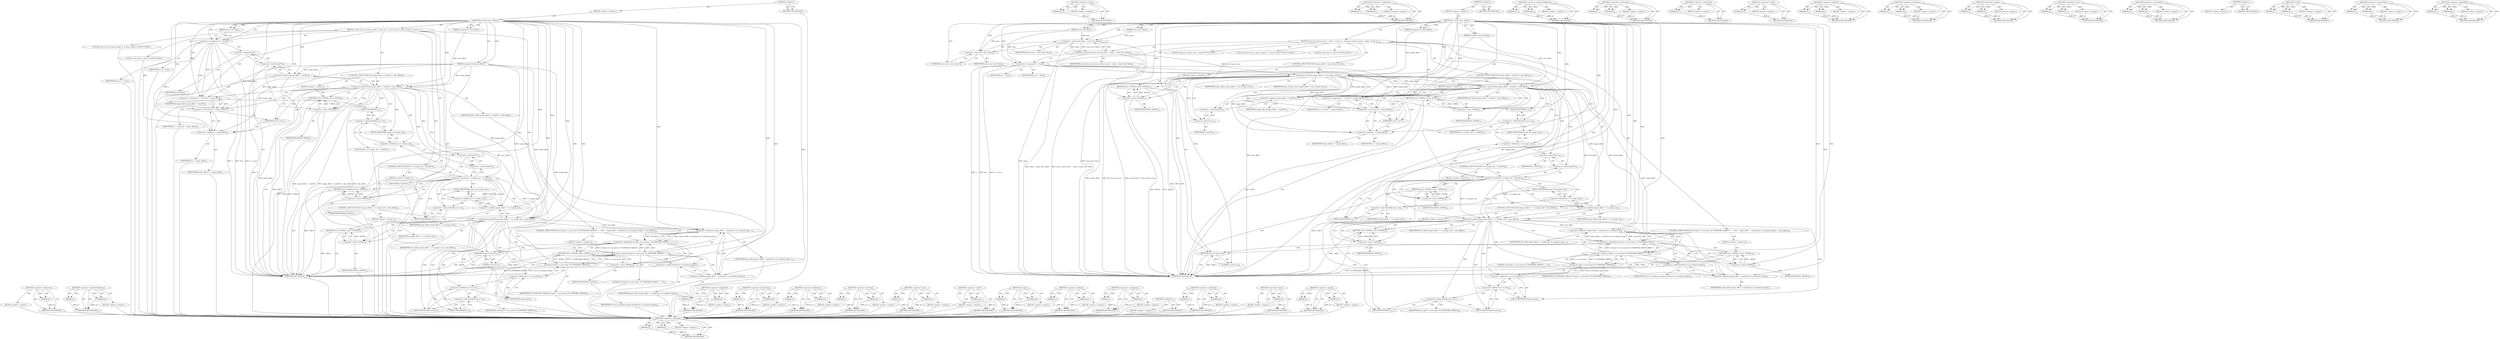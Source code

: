 digraph "&lt;operator&gt;.logicalAnd" {
vulnerable_136 [label=<(METHOD,&lt;operator&gt;.indirection)>];
vulnerable_137 [label=<(PARAM,p1)>];
vulnerable_138 [label=<(BLOCK,&lt;empty&gt;,&lt;empty&gt;)>];
vulnerable_139 [label=<(METHOD_RETURN,ANY)>];
vulnerable_159 [label=<(METHOD,&lt;operator&gt;.indirectFieldAccess)>];
vulnerable_160 [label=<(PARAM,p1)>];
vulnerable_161 [label=<(PARAM,p2)>];
vulnerable_162 [label=<(BLOCK,&lt;empty&gt;,&lt;empty&gt;)>];
vulnerable_163 [label=<(METHOD_RETURN,ANY)>];
vulnerable_6 [label=<(METHOD,&lt;global&gt;)<SUB>1</SUB>>];
vulnerable_7 [label=<(BLOCK,&lt;empty&gt;,&lt;empty&gt;)<SUB>1</SUB>>];
vulnerable_8 [label=<(METHOD,xt_check_entry_offsets)<SUB>1</SUB>>];
vulnerable_9 [label=<(PARAM,const void *base)<SUB>1</SUB>>];
vulnerable_10 [label=<(PARAM,unsigned int target_offset)<SUB>2</SUB>>];
vulnerable_11 [label=<(PARAM,unsigned int next_offset)<SUB>3</SUB>>];
vulnerable_12 [label=<(BLOCK,{
 	const struct xt_entry_target *t;
 	const ch...,{
 	const struct xt_entry_target *t;
 	const ch...)<SUB>4</SUB>>];
vulnerable_13 [label="<(LOCAL,const struct xt_entry_target* t: xt_entry_target*)<SUB>5</SUB>>"];
vulnerable_14 [label="<(LOCAL,const char* e: char*)<SUB>6</SUB>>"];
vulnerable_15 [label=<(&lt;operator&gt;.assignment,*e = base)<SUB>6</SUB>>];
vulnerable_16 [label=<(IDENTIFIER,e,*e = base)<SUB>6</SUB>>];
vulnerable_17 [label=<(IDENTIFIER,base,*e = base)<SUB>6</SUB>>];
vulnerable_18 [label=<(CONTROL_STRUCTURE,IF,if (target_offset + sizeof(*t) &gt; next_offset))<SUB>8</SUB>>];
vulnerable_19 [label=<(&lt;operator&gt;.greaterThan,target_offset + sizeof(*t) &gt; next_offset)<SUB>8</SUB>>];
vulnerable_20 [label=<(&lt;operator&gt;.addition,target_offset + sizeof(*t))<SUB>8</SUB>>];
vulnerable_21 [label=<(IDENTIFIER,target_offset,target_offset + sizeof(*t))<SUB>8</SUB>>];
vulnerable_22 [label=<(&lt;operator&gt;.sizeOf,sizeof(*t))<SUB>8</SUB>>];
vulnerable_23 [label=<(&lt;operator&gt;.indirection,*t)<SUB>8</SUB>>];
vulnerable_24 [label=<(IDENTIFIER,t,sizeof(*t))<SUB>8</SUB>>];
vulnerable_25 [label=<(IDENTIFIER,next_offset,target_offset + sizeof(*t) &gt; next_offset)<SUB>8</SUB>>];
vulnerable_26 [label=<(BLOCK,&lt;empty&gt;,&lt;empty&gt;)<SUB>9</SUB>>];
vulnerable_27 [label=<(RETURN,return -EINVAL;,return -EINVAL;)<SUB>9</SUB>>];
vulnerable_28 [label=<(&lt;operator&gt;.minus,-EINVAL)<SUB>9</SUB>>];
vulnerable_29 [label=<(IDENTIFIER,EINVAL,-EINVAL)<SUB>9</SUB>>];
vulnerable_30 [label=<(&lt;operator&gt;.assignment,t = (void *)(e + target_offset))<SUB>11</SUB>>];
vulnerable_31 [label=<(IDENTIFIER,t,t = (void *)(e + target_offset))<SUB>11</SUB>>];
vulnerable_32 [label=<(&lt;operator&gt;.cast,(void *)(e + target_offset))<SUB>11</SUB>>];
vulnerable_33 [label=<(UNKNOWN,void *,void *)<SUB>11</SUB>>];
vulnerable_34 [label=<(&lt;operator&gt;.addition,e + target_offset)<SUB>11</SUB>>];
vulnerable_35 [label=<(IDENTIFIER,e,e + target_offset)<SUB>11</SUB>>];
vulnerable_36 [label=<(IDENTIFIER,target_offset,e + target_offset)<SUB>11</SUB>>];
vulnerable_37 [label=<(CONTROL_STRUCTURE,IF,if (t-&gt;u.target_size &lt; sizeof(*t)))<SUB>12</SUB>>];
vulnerable_38 [label=<(&lt;operator&gt;.lessThan,t-&gt;u.target_size &lt; sizeof(*t))<SUB>12</SUB>>];
vulnerable_39 [label=<(&lt;operator&gt;.fieldAccess,t-&gt;u.target_size)<SUB>12</SUB>>];
vulnerable_40 [label=<(&lt;operator&gt;.indirectFieldAccess,t-&gt;u)<SUB>12</SUB>>];
vulnerable_41 [label=<(IDENTIFIER,t,t-&gt;u.target_size &lt; sizeof(*t))<SUB>12</SUB>>];
vulnerable_42 [label=<(FIELD_IDENTIFIER,u,u)<SUB>12</SUB>>];
vulnerable_43 [label=<(FIELD_IDENTIFIER,target_size,target_size)<SUB>12</SUB>>];
vulnerable_44 [label=<(&lt;operator&gt;.sizeOf,sizeof(*t))<SUB>12</SUB>>];
vulnerable_45 [label=<(&lt;operator&gt;.indirection,*t)<SUB>12</SUB>>];
vulnerable_46 [label=<(IDENTIFIER,t,sizeof(*t))<SUB>12</SUB>>];
vulnerable_47 [label=<(BLOCK,&lt;empty&gt;,&lt;empty&gt;)<SUB>13</SUB>>];
vulnerable_48 [label=<(RETURN,return -EINVAL;,return -EINVAL;)<SUB>13</SUB>>];
vulnerable_49 [label=<(&lt;operator&gt;.minus,-EINVAL)<SUB>13</SUB>>];
vulnerable_50 [label=<(IDENTIFIER,EINVAL,-EINVAL)<SUB>13</SUB>>];
vulnerable_51 [label=<(CONTROL_STRUCTURE,IF,if (target_offset + t-&gt;u.target_size &gt; next_offset))<SUB>15</SUB>>];
vulnerable_52 [label=<(&lt;operator&gt;.greaterThan,target_offset + t-&gt;u.target_size &gt; next_offset)<SUB>15</SUB>>];
vulnerable_53 [label=<(&lt;operator&gt;.addition,target_offset + t-&gt;u.target_size)<SUB>15</SUB>>];
vulnerable_54 [label=<(IDENTIFIER,target_offset,target_offset + t-&gt;u.target_size)<SUB>15</SUB>>];
vulnerable_55 [label=<(&lt;operator&gt;.fieldAccess,t-&gt;u.target_size)<SUB>15</SUB>>];
vulnerable_56 [label=<(&lt;operator&gt;.indirectFieldAccess,t-&gt;u)<SUB>15</SUB>>];
vulnerable_57 [label=<(IDENTIFIER,t,target_offset + t-&gt;u.target_size)<SUB>15</SUB>>];
vulnerable_58 [label=<(FIELD_IDENTIFIER,u,u)<SUB>15</SUB>>];
vulnerable_59 [label=<(FIELD_IDENTIFIER,target_size,target_size)<SUB>15</SUB>>];
vulnerable_60 [label=<(IDENTIFIER,next_offset,target_offset + t-&gt;u.target_size &gt; next_offset)<SUB>15</SUB>>];
vulnerable_61 [label=<(BLOCK,&lt;empty&gt;,&lt;empty&gt;)<SUB>16</SUB>>];
vulnerable_62 [label=<(RETURN,return -EINVAL;,return -EINVAL;)<SUB>16</SUB>>];
vulnerable_63 [label=<(&lt;operator&gt;.minus,-EINVAL)<SUB>16</SUB>>];
vulnerable_64 [label=<(IDENTIFIER,EINVAL,-EINVAL)<SUB>16</SUB>>];
vulnerable_65 [label=<(CONTROL_STRUCTURE,IF,if (strcmp(t-&gt;u.user.name, XT_STANDARD_TARGET) == 0 &amp;&amp;
	    target_offset + sizeof(struct xt_standard_target) != next_offset))<SUB>18</SUB>>];
vulnerable_66 [label=<(&lt;operator&gt;.logicalAnd,strcmp(t-&gt;u.user.name, XT_STANDARD_TARGET) == 0...)<SUB>18</SUB>>];
vulnerable_67 [label=<(&lt;operator&gt;.equals,strcmp(t-&gt;u.user.name, XT_STANDARD_TARGET) == 0)<SUB>18</SUB>>];
vulnerable_68 [label=<(strcmp,strcmp(t-&gt;u.user.name, XT_STANDARD_TARGET))<SUB>18</SUB>>];
vulnerable_69 [label=<(&lt;operator&gt;.fieldAccess,t-&gt;u.user.name)<SUB>18</SUB>>];
vulnerable_70 [label=<(&lt;operator&gt;.fieldAccess,t-&gt;u.user)<SUB>18</SUB>>];
vulnerable_71 [label=<(&lt;operator&gt;.indirectFieldAccess,t-&gt;u)<SUB>18</SUB>>];
vulnerable_72 [label=<(IDENTIFIER,t,strcmp(t-&gt;u.user.name, XT_STANDARD_TARGET))<SUB>18</SUB>>];
vulnerable_73 [label=<(FIELD_IDENTIFIER,u,u)<SUB>18</SUB>>];
vulnerable_74 [label=<(FIELD_IDENTIFIER,user,user)<SUB>18</SUB>>];
vulnerable_75 [label=<(FIELD_IDENTIFIER,name,name)<SUB>18</SUB>>];
vulnerable_76 [label=<(IDENTIFIER,XT_STANDARD_TARGET,strcmp(t-&gt;u.user.name, XT_STANDARD_TARGET))<SUB>18</SUB>>];
vulnerable_77 [label=<(LITERAL,0,strcmp(t-&gt;u.user.name, XT_STANDARD_TARGET) == 0)<SUB>18</SUB>>];
vulnerable_78 [label=<(&lt;operator&gt;.notEquals,target_offset + sizeof(struct xt_standard_targe...)<SUB>19</SUB>>];
vulnerable_79 [label=<(&lt;operator&gt;.addition,target_offset + sizeof(struct xt_standard_target))<SUB>19</SUB>>];
vulnerable_80 [label=<(IDENTIFIER,target_offset,target_offset + sizeof(struct xt_standard_target))<SUB>19</SUB>>];
vulnerable_81 [label=<(&lt;operator&gt;.sizeOf,sizeof(struct xt_standard_target))<SUB>19</SUB>>];
vulnerable_82 [label=<(IDENTIFIER,struct xt_standard_target,sizeof(struct xt_standard_target))<SUB>19</SUB>>];
vulnerable_83 [label=<(IDENTIFIER,next_offset,target_offset + sizeof(struct xt_standard_targe...)<SUB>19</SUB>>];
vulnerable_84 [label=<(BLOCK,&lt;empty&gt;,&lt;empty&gt;)<SUB>20</SUB>>];
vulnerable_85 [label=<(RETURN,return -EINVAL;,return -EINVAL;)<SUB>20</SUB>>];
vulnerable_86 [label=<(&lt;operator&gt;.minus,-EINVAL)<SUB>20</SUB>>];
vulnerable_87 [label=<(IDENTIFIER,EINVAL,-EINVAL)<SUB>20</SUB>>];
vulnerable_88 [label=<(RETURN,return 0;,return 0;)<SUB>22</SUB>>];
vulnerable_89 [label=<(LITERAL,0,return 0;)<SUB>22</SUB>>];
vulnerable_90 [label=<(METHOD_RETURN,int)<SUB>1</SUB>>];
vulnerable_92 [label=<(METHOD_RETURN,ANY)<SUB>1</SUB>>];
vulnerable_164 [label=<(METHOD,&lt;operator&gt;.logicalAnd)>];
vulnerable_165 [label=<(PARAM,p1)>];
vulnerable_166 [label=<(PARAM,p2)>];
vulnerable_167 [label=<(BLOCK,&lt;empty&gt;,&lt;empty&gt;)>];
vulnerable_168 [label=<(METHOD_RETURN,ANY)>];
vulnerable_122 [label=<(METHOD,&lt;operator&gt;.greaterThan)>];
vulnerable_123 [label=<(PARAM,p1)>];
vulnerable_124 [label=<(PARAM,p2)>];
vulnerable_125 [label=<(BLOCK,&lt;empty&gt;,&lt;empty&gt;)>];
vulnerable_126 [label=<(METHOD_RETURN,ANY)>];
vulnerable_154 [label=<(METHOD,&lt;operator&gt;.fieldAccess)>];
vulnerable_155 [label=<(PARAM,p1)>];
vulnerable_156 [label=<(PARAM,p2)>];
vulnerable_157 [label=<(BLOCK,&lt;empty&gt;,&lt;empty&gt;)>];
vulnerable_158 [label=<(METHOD_RETURN,ANY)>];
vulnerable_149 [label=<(METHOD,&lt;operator&gt;.lessThan)>];
vulnerable_150 [label=<(PARAM,p1)>];
vulnerable_151 [label=<(PARAM,p2)>];
vulnerable_152 [label=<(BLOCK,&lt;empty&gt;,&lt;empty&gt;)>];
vulnerable_153 [label=<(METHOD_RETURN,ANY)>];
vulnerable_144 [label=<(METHOD,&lt;operator&gt;.cast)>];
vulnerable_145 [label=<(PARAM,p1)>];
vulnerable_146 [label=<(PARAM,p2)>];
vulnerable_147 [label=<(BLOCK,&lt;empty&gt;,&lt;empty&gt;)>];
vulnerable_148 [label=<(METHOD_RETURN,ANY)>];
vulnerable_132 [label=<(METHOD,&lt;operator&gt;.sizeOf)>];
vulnerable_133 [label=<(PARAM,p1)>];
vulnerable_134 [label=<(BLOCK,&lt;empty&gt;,&lt;empty&gt;)>];
vulnerable_135 [label=<(METHOD_RETURN,ANY)>];
vulnerable_174 [label=<(METHOD,strcmp)>];
vulnerable_175 [label=<(PARAM,p1)>];
vulnerable_176 [label=<(PARAM,p2)>];
vulnerable_177 [label=<(BLOCK,&lt;empty&gt;,&lt;empty&gt;)>];
vulnerable_178 [label=<(METHOD_RETURN,ANY)>];
vulnerable_127 [label=<(METHOD,&lt;operator&gt;.addition)>];
vulnerable_128 [label=<(PARAM,p1)>];
vulnerable_129 [label=<(PARAM,p2)>];
vulnerable_130 [label=<(BLOCK,&lt;empty&gt;,&lt;empty&gt;)>];
vulnerable_131 [label=<(METHOD_RETURN,ANY)>];
vulnerable_117 [label=<(METHOD,&lt;operator&gt;.assignment)>];
vulnerable_118 [label=<(PARAM,p1)>];
vulnerable_119 [label=<(PARAM,p2)>];
vulnerable_120 [label=<(BLOCK,&lt;empty&gt;,&lt;empty&gt;)>];
vulnerable_121 [label=<(METHOD_RETURN,ANY)>];
vulnerable_111 [label=<(METHOD,&lt;global&gt;)<SUB>1</SUB>>];
vulnerable_112 [label=<(BLOCK,&lt;empty&gt;,&lt;empty&gt;)>];
vulnerable_113 [label=<(METHOD_RETURN,ANY)>];
vulnerable_179 [label=<(METHOD,&lt;operator&gt;.notEquals)>];
vulnerable_180 [label=<(PARAM,p1)>];
vulnerable_181 [label=<(PARAM,p2)>];
vulnerable_182 [label=<(BLOCK,&lt;empty&gt;,&lt;empty&gt;)>];
vulnerable_183 [label=<(METHOD_RETURN,ANY)>];
vulnerable_140 [label=<(METHOD,&lt;operator&gt;.minus)>];
vulnerable_141 [label=<(PARAM,p1)>];
vulnerable_142 [label=<(BLOCK,&lt;empty&gt;,&lt;empty&gt;)>];
vulnerable_143 [label=<(METHOD_RETURN,ANY)>];
vulnerable_169 [label=<(METHOD,&lt;operator&gt;.equals)>];
vulnerable_170 [label=<(PARAM,p1)>];
vulnerable_171 [label=<(PARAM,p2)>];
vulnerable_172 [label=<(BLOCK,&lt;empty&gt;,&lt;empty&gt;)>];
vulnerable_173 [label=<(METHOD_RETURN,ANY)>];
fixed_203 [label=<(METHOD,&lt;operator&gt;.notEquals)>];
fixed_204 [label=<(PARAM,p1)>];
fixed_205 [label=<(PARAM,p2)>];
fixed_206 [label=<(BLOCK,&lt;empty&gt;,&lt;empty&gt;)>];
fixed_207 [label=<(METHOD_RETURN,ANY)>];
fixed_156 [label=<(METHOD,&lt;operator&gt;.minus)>];
fixed_157 [label=<(PARAM,p1)>];
fixed_158 [label=<(BLOCK,&lt;empty&gt;,&lt;empty&gt;)>];
fixed_159 [label=<(METHOD_RETURN,ANY)>];
fixed_178 [label=<(METHOD,&lt;operator&gt;.fieldAccess)>];
fixed_179 [label=<(PARAM,p1)>];
fixed_180 [label=<(PARAM,p2)>];
fixed_181 [label=<(BLOCK,&lt;empty&gt;,&lt;empty&gt;)>];
fixed_182 [label=<(METHOD_RETURN,ANY)>];
fixed_6 [label=<(METHOD,&lt;global&gt;)<SUB>1</SUB>>];
fixed_7 [label=<(BLOCK,&lt;empty&gt;,&lt;empty&gt;)<SUB>1</SUB>>];
fixed_8 [label=<(METHOD,xt_check_entry_offsets)<SUB>1</SUB>>];
fixed_9 [label=<(PARAM,const void *base)<SUB>1</SUB>>];
fixed_10 [label=<(PARAM,const char *elems)<SUB>2</SUB>>];
fixed_11 [label=<(PARAM,unsigned int target_offset)<SUB>3</SUB>>];
fixed_12 [label=<(PARAM,unsigned int next_offset)<SUB>4</SUB>>];
fixed_13 [label=<(BLOCK,{
	long size_of_base_struct = elems - (const ch...,{
	long size_of_base_struct = elems - (const ch...)<SUB>5</SUB>>];
fixed_14 [label="<(LOCAL,long size_of_base_struct: long)<SUB>6</SUB>>"];
fixed_15 [label=<(&lt;operator&gt;.assignment,size_of_base_struct = elems - (const char *)base)<SUB>6</SUB>>];
fixed_16 [label=<(IDENTIFIER,size_of_base_struct,size_of_base_struct = elems - (const char *)base)<SUB>6</SUB>>];
fixed_17 [label=<(&lt;operator&gt;.subtraction,elems - (const char *)base)<SUB>6</SUB>>];
fixed_18 [label=<(IDENTIFIER,elems,elems - (const char *)base)<SUB>6</SUB>>];
fixed_19 [label=<(&lt;operator&gt;.cast,(const char *)base)<SUB>6</SUB>>];
fixed_20 [label=<(UNKNOWN,const char *,const char *)<SUB>6</SUB>>];
fixed_21 [label=<(IDENTIFIER,base,(const char *)base)<SUB>6</SUB>>];
fixed_22 [label="<(LOCAL,const struct xt_entry_target* t: xt_entry_target*)<SUB>7</SUB>>"];
fixed_23 [label="<(LOCAL,const char* e: char*)<SUB>8</SUB>>"];
fixed_24 [label=<(&lt;operator&gt;.assignment,*e = base)<SUB>8</SUB>>];
fixed_25 [label=<(IDENTIFIER,e,*e = base)<SUB>8</SUB>>];
fixed_26 [label=<(IDENTIFIER,base,*e = base)<SUB>8</SUB>>];
fixed_27 [label=<(CONTROL_STRUCTURE,IF,if (target_offset &lt; size_of_base_struct))<SUB>11</SUB>>];
fixed_28 [label=<(&lt;operator&gt;.lessThan,target_offset &lt; size_of_base_struct)<SUB>11</SUB>>];
fixed_29 [label=<(IDENTIFIER,target_offset,target_offset &lt; size_of_base_struct)<SUB>11</SUB>>];
fixed_30 [label=<(IDENTIFIER,size_of_base_struct,target_offset &lt; size_of_base_struct)<SUB>11</SUB>>];
fixed_31 [label=<(BLOCK,&lt;empty&gt;,&lt;empty&gt;)<SUB>12</SUB>>];
fixed_32 [label=<(RETURN,return -EINVAL;,return -EINVAL;)<SUB>12</SUB>>];
fixed_33 [label=<(&lt;operator&gt;.minus,-EINVAL)<SUB>12</SUB>>];
fixed_34 [label=<(IDENTIFIER,EINVAL,-EINVAL)<SUB>12</SUB>>];
fixed_35 [label=<(CONTROL_STRUCTURE,IF,if (target_offset + sizeof(*t) &gt; next_offset))<SUB>14</SUB>>];
fixed_36 [label=<(&lt;operator&gt;.greaterThan,target_offset + sizeof(*t) &gt; next_offset)<SUB>14</SUB>>];
fixed_37 [label=<(&lt;operator&gt;.addition,target_offset + sizeof(*t))<SUB>14</SUB>>];
fixed_38 [label=<(IDENTIFIER,target_offset,target_offset + sizeof(*t))<SUB>14</SUB>>];
fixed_39 [label=<(&lt;operator&gt;.sizeOf,sizeof(*t))<SUB>14</SUB>>];
fixed_40 [label=<(&lt;operator&gt;.indirection,*t)<SUB>14</SUB>>];
fixed_41 [label=<(IDENTIFIER,t,sizeof(*t))<SUB>14</SUB>>];
fixed_42 [label=<(IDENTIFIER,next_offset,target_offset + sizeof(*t) &gt; next_offset)<SUB>14</SUB>>];
fixed_43 [label=<(BLOCK,&lt;empty&gt;,&lt;empty&gt;)<SUB>15</SUB>>];
fixed_44 [label=<(RETURN,return -EINVAL;,return -EINVAL;)<SUB>15</SUB>>];
fixed_45 [label=<(&lt;operator&gt;.minus,-EINVAL)<SUB>15</SUB>>];
fixed_46 [label=<(IDENTIFIER,EINVAL,-EINVAL)<SUB>15</SUB>>];
fixed_47 [label=<(&lt;operator&gt;.assignment,t = (void *)(e + target_offset))<SUB>17</SUB>>];
fixed_48 [label=<(IDENTIFIER,t,t = (void *)(e + target_offset))<SUB>17</SUB>>];
fixed_49 [label=<(&lt;operator&gt;.cast,(void *)(e + target_offset))<SUB>17</SUB>>];
fixed_50 [label=<(UNKNOWN,void *,void *)<SUB>17</SUB>>];
fixed_51 [label=<(&lt;operator&gt;.addition,e + target_offset)<SUB>17</SUB>>];
fixed_52 [label=<(IDENTIFIER,e,e + target_offset)<SUB>17</SUB>>];
fixed_53 [label=<(IDENTIFIER,target_offset,e + target_offset)<SUB>17</SUB>>];
fixed_54 [label=<(CONTROL_STRUCTURE,IF,if (t-&gt;u.target_size &lt; sizeof(*t)))<SUB>18</SUB>>];
fixed_55 [label=<(&lt;operator&gt;.lessThan,t-&gt;u.target_size &lt; sizeof(*t))<SUB>18</SUB>>];
fixed_56 [label=<(&lt;operator&gt;.fieldAccess,t-&gt;u.target_size)<SUB>18</SUB>>];
fixed_57 [label=<(&lt;operator&gt;.indirectFieldAccess,t-&gt;u)<SUB>18</SUB>>];
fixed_58 [label=<(IDENTIFIER,t,t-&gt;u.target_size &lt; sizeof(*t))<SUB>18</SUB>>];
fixed_59 [label=<(FIELD_IDENTIFIER,u,u)<SUB>18</SUB>>];
fixed_60 [label=<(FIELD_IDENTIFIER,target_size,target_size)<SUB>18</SUB>>];
fixed_61 [label=<(&lt;operator&gt;.sizeOf,sizeof(*t))<SUB>18</SUB>>];
fixed_62 [label=<(&lt;operator&gt;.indirection,*t)<SUB>18</SUB>>];
fixed_63 [label=<(IDENTIFIER,t,sizeof(*t))<SUB>18</SUB>>];
fixed_64 [label=<(BLOCK,&lt;empty&gt;,&lt;empty&gt;)<SUB>19</SUB>>];
fixed_65 [label=<(RETURN,return -EINVAL;,return -EINVAL;)<SUB>19</SUB>>];
fixed_66 [label=<(&lt;operator&gt;.minus,-EINVAL)<SUB>19</SUB>>];
fixed_67 [label=<(IDENTIFIER,EINVAL,-EINVAL)<SUB>19</SUB>>];
fixed_68 [label=<(CONTROL_STRUCTURE,IF,if (target_offset + t-&gt;u.target_size &gt; next_offset))<SUB>21</SUB>>];
fixed_69 [label=<(&lt;operator&gt;.greaterThan,target_offset + t-&gt;u.target_size &gt; next_offset)<SUB>21</SUB>>];
fixed_70 [label=<(&lt;operator&gt;.addition,target_offset + t-&gt;u.target_size)<SUB>21</SUB>>];
fixed_71 [label=<(IDENTIFIER,target_offset,target_offset + t-&gt;u.target_size)<SUB>21</SUB>>];
fixed_72 [label=<(&lt;operator&gt;.fieldAccess,t-&gt;u.target_size)<SUB>21</SUB>>];
fixed_73 [label=<(&lt;operator&gt;.indirectFieldAccess,t-&gt;u)<SUB>21</SUB>>];
fixed_74 [label=<(IDENTIFIER,t,target_offset + t-&gt;u.target_size)<SUB>21</SUB>>];
fixed_75 [label=<(FIELD_IDENTIFIER,u,u)<SUB>21</SUB>>];
fixed_76 [label=<(FIELD_IDENTIFIER,target_size,target_size)<SUB>21</SUB>>];
fixed_77 [label=<(IDENTIFIER,next_offset,target_offset + t-&gt;u.target_size &gt; next_offset)<SUB>21</SUB>>];
fixed_78 [label=<(BLOCK,&lt;empty&gt;,&lt;empty&gt;)<SUB>22</SUB>>];
fixed_79 [label=<(RETURN,return -EINVAL;,return -EINVAL;)<SUB>22</SUB>>];
fixed_80 [label=<(&lt;operator&gt;.minus,-EINVAL)<SUB>22</SUB>>];
fixed_81 [label=<(IDENTIFIER,EINVAL,-EINVAL)<SUB>22</SUB>>];
fixed_82 [label=<(CONTROL_STRUCTURE,IF,if (strcmp(t-&gt;u.user.name, XT_STANDARD_TARGET) == 0 &amp;&amp;
	    target_offset + sizeof(struct xt_standard_target) != next_offset))<SUB>24</SUB>>];
fixed_83 [label=<(&lt;operator&gt;.logicalAnd,strcmp(t-&gt;u.user.name, XT_STANDARD_TARGET) == 0...)<SUB>24</SUB>>];
fixed_84 [label=<(&lt;operator&gt;.equals,strcmp(t-&gt;u.user.name, XT_STANDARD_TARGET) == 0)<SUB>24</SUB>>];
fixed_85 [label=<(strcmp,strcmp(t-&gt;u.user.name, XT_STANDARD_TARGET))<SUB>24</SUB>>];
fixed_86 [label=<(&lt;operator&gt;.fieldAccess,t-&gt;u.user.name)<SUB>24</SUB>>];
fixed_87 [label=<(&lt;operator&gt;.fieldAccess,t-&gt;u.user)<SUB>24</SUB>>];
fixed_88 [label=<(&lt;operator&gt;.indirectFieldAccess,t-&gt;u)<SUB>24</SUB>>];
fixed_89 [label=<(IDENTIFIER,t,strcmp(t-&gt;u.user.name, XT_STANDARD_TARGET))<SUB>24</SUB>>];
fixed_90 [label=<(FIELD_IDENTIFIER,u,u)<SUB>24</SUB>>];
fixed_91 [label=<(FIELD_IDENTIFIER,user,user)<SUB>24</SUB>>];
fixed_92 [label=<(FIELD_IDENTIFIER,name,name)<SUB>24</SUB>>];
fixed_93 [label=<(IDENTIFIER,XT_STANDARD_TARGET,strcmp(t-&gt;u.user.name, XT_STANDARD_TARGET))<SUB>24</SUB>>];
fixed_94 [label=<(LITERAL,0,strcmp(t-&gt;u.user.name, XT_STANDARD_TARGET) == 0)<SUB>24</SUB>>];
fixed_95 [label=<(&lt;operator&gt;.notEquals,target_offset + sizeof(struct xt_standard_targe...)<SUB>25</SUB>>];
fixed_96 [label=<(&lt;operator&gt;.addition,target_offset + sizeof(struct xt_standard_target))<SUB>25</SUB>>];
fixed_97 [label=<(IDENTIFIER,target_offset,target_offset + sizeof(struct xt_standard_target))<SUB>25</SUB>>];
fixed_98 [label=<(&lt;operator&gt;.sizeOf,sizeof(struct xt_standard_target))<SUB>25</SUB>>];
fixed_99 [label=<(IDENTIFIER,struct xt_standard_target,sizeof(struct xt_standard_target))<SUB>25</SUB>>];
fixed_100 [label=<(IDENTIFIER,next_offset,target_offset + sizeof(struct xt_standard_targe...)<SUB>25</SUB>>];
fixed_101 [label=<(BLOCK,&lt;empty&gt;,&lt;empty&gt;)<SUB>26</SUB>>];
fixed_102 [label=<(RETURN,return -EINVAL;,return -EINVAL;)<SUB>26</SUB>>];
fixed_103 [label=<(&lt;operator&gt;.minus,-EINVAL)<SUB>26</SUB>>];
fixed_104 [label=<(IDENTIFIER,EINVAL,-EINVAL)<SUB>26</SUB>>];
fixed_105 [label=<(RETURN,return 0;,return 0;)<SUB>28</SUB>>];
fixed_106 [label=<(LITERAL,0,return 0;)<SUB>28</SUB>>];
fixed_107 [label=<(METHOD_RETURN,int)<SUB>1</SUB>>];
fixed_109 [label=<(METHOD_RETURN,ANY)<SUB>1</SUB>>];
fixed_183 [label=<(METHOD,&lt;operator&gt;.indirectFieldAccess)>];
fixed_184 [label=<(PARAM,p1)>];
fixed_185 [label=<(PARAM,p2)>];
fixed_186 [label=<(BLOCK,&lt;empty&gt;,&lt;empty&gt;)>];
fixed_187 [label=<(METHOD_RETURN,ANY)>];
fixed_141 [label=<(METHOD,&lt;operator&gt;.subtraction)>];
fixed_142 [label=<(PARAM,p1)>];
fixed_143 [label=<(PARAM,p2)>];
fixed_144 [label=<(BLOCK,&lt;empty&gt;,&lt;empty&gt;)>];
fixed_145 [label=<(METHOD_RETURN,ANY)>];
fixed_174 [label=<(METHOD,&lt;operator&gt;.indirection)>];
fixed_175 [label=<(PARAM,p1)>];
fixed_176 [label=<(BLOCK,&lt;empty&gt;,&lt;empty&gt;)>];
fixed_177 [label=<(METHOD_RETURN,ANY)>];
fixed_170 [label=<(METHOD,&lt;operator&gt;.sizeOf)>];
fixed_171 [label=<(PARAM,p1)>];
fixed_172 [label=<(BLOCK,&lt;empty&gt;,&lt;empty&gt;)>];
fixed_173 [label=<(METHOD_RETURN,ANY)>];
fixed_165 [label=<(METHOD,&lt;operator&gt;.addition)>];
fixed_166 [label=<(PARAM,p1)>];
fixed_167 [label=<(PARAM,p2)>];
fixed_168 [label=<(BLOCK,&lt;empty&gt;,&lt;empty&gt;)>];
fixed_169 [label=<(METHOD_RETURN,ANY)>];
fixed_151 [label=<(METHOD,&lt;operator&gt;.lessThan)>];
fixed_152 [label=<(PARAM,p1)>];
fixed_153 [label=<(PARAM,p2)>];
fixed_154 [label=<(BLOCK,&lt;empty&gt;,&lt;empty&gt;)>];
fixed_155 [label=<(METHOD_RETURN,ANY)>];
fixed_193 [label=<(METHOD,&lt;operator&gt;.equals)>];
fixed_194 [label=<(PARAM,p1)>];
fixed_195 [label=<(PARAM,p2)>];
fixed_196 [label=<(BLOCK,&lt;empty&gt;,&lt;empty&gt;)>];
fixed_197 [label=<(METHOD_RETURN,ANY)>];
fixed_146 [label=<(METHOD,&lt;operator&gt;.cast)>];
fixed_147 [label=<(PARAM,p1)>];
fixed_148 [label=<(PARAM,p2)>];
fixed_149 [label=<(BLOCK,&lt;empty&gt;,&lt;empty&gt;)>];
fixed_150 [label=<(METHOD_RETURN,ANY)>];
fixed_136 [label=<(METHOD,&lt;operator&gt;.assignment)>];
fixed_137 [label=<(PARAM,p1)>];
fixed_138 [label=<(PARAM,p2)>];
fixed_139 [label=<(BLOCK,&lt;empty&gt;,&lt;empty&gt;)>];
fixed_140 [label=<(METHOD_RETURN,ANY)>];
fixed_130 [label=<(METHOD,&lt;global&gt;)<SUB>1</SUB>>];
fixed_131 [label=<(BLOCK,&lt;empty&gt;,&lt;empty&gt;)>];
fixed_132 [label=<(METHOD_RETURN,ANY)>];
fixed_198 [label=<(METHOD,strcmp)>];
fixed_199 [label=<(PARAM,p1)>];
fixed_200 [label=<(PARAM,p2)>];
fixed_201 [label=<(BLOCK,&lt;empty&gt;,&lt;empty&gt;)>];
fixed_202 [label=<(METHOD_RETURN,ANY)>];
fixed_160 [label=<(METHOD,&lt;operator&gt;.greaterThan)>];
fixed_161 [label=<(PARAM,p1)>];
fixed_162 [label=<(PARAM,p2)>];
fixed_163 [label=<(BLOCK,&lt;empty&gt;,&lt;empty&gt;)>];
fixed_164 [label=<(METHOD_RETURN,ANY)>];
fixed_188 [label=<(METHOD,&lt;operator&gt;.logicalAnd)>];
fixed_189 [label=<(PARAM,p1)>];
fixed_190 [label=<(PARAM,p2)>];
fixed_191 [label=<(BLOCK,&lt;empty&gt;,&lt;empty&gt;)>];
fixed_192 [label=<(METHOD_RETURN,ANY)>];
vulnerable_136 -> vulnerable_137  [key=0, label="AST: "];
vulnerable_136 -> vulnerable_137  [key=1, label="DDG: "];
vulnerable_136 -> vulnerable_138  [key=0, label="AST: "];
vulnerable_136 -> vulnerable_139  [key=0, label="AST: "];
vulnerable_136 -> vulnerable_139  [key=1, label="CFG: "];
vulnerable_137 -> vulnerable_139  [key=0, label="DDG: p1"];
vulnerable_138 -> fixed_203  [key=0];
vulnerable_139 -> fixed_203  [key=0];
vulnerable_159 -> vulnerable_160  [key=0, label="AST: "];
vulnerable_159 -> vulnerable_160  [key=1, label="DDG: "];
vulnerable_159 -> vulnerable_162  [key=0, label="AST: "];
vulnerable_159 -> vulnerable_161  [key=0, label="AST: "];
vulnerable_159 -> vulnerable_161  [key=1, label="DDG: "];
vulnerable_159 -> vulnerable_163  [key=0, label="AST: "];
vulnerable_159 -> vulnerable_163  [key=1, label="CFG: "];
vulnerable_160 -> vulnerable_163  [key=0, label="DDG: p1"];
vulnerable_161 -> vulnerable_163  [key=0, label="DDG: p2"];
vulnerable_162 -> fixed_203  [key=0];
vulnerable_163 -> fixed_203  [key=0];
vulnerable_6 -> vulnerable_7  [key=0, label="AST: "];
vulnerable_6 -> vulnerable_92  [key=0, label="AST: "];
vulnerable_6 -> vulnerable_92  [key=1, label="CFG: "];
vulnerable_7 -> vulnerable_8  [key=0, label="AST: "];
vulnerable_8 -> vulnerable_9  [key=0, label="AST: "];
vulnerable_8 -> vulnerable_9  [key=1, label="DDG: "];
vulnerable_8 -> vulnerable_10  [key=0, label="AST: "];
vulnerable_8 -> vulnerable_10  [key=1, label="DDG: "];
vulnerable_8 -> vulnerable_11  [key=0, label="AST: "];
vulnerable_8 -> vulnerable_11  [key=1, label="DDG: "];
vulnerable_8 -> vulnerable_12  [key=0, label="AST: "];
vulnerable_8 -> vulnerable_90  [key=0, label="AST: "];
vulnerable_8 -> vulnerable_15  [key=0, label="CFG: "];
vulnerable_8 -> vulnerable_15  [key=1, label="DDG: "];
vulnerable_8 -> vulnerable_30  [key=0, label="DDG: "];
vulnerable_8 -> vulnerable_88  [key=0, label="DDG: "];
vulnerable_8 -> vulnerable_89  [key=0, label="DDG: "];
vulnerable_8 -> vulnerable_19  [key=0, label="DDG: "];
vulnerable_8 -> vulnerable_32  [key=0, label="DDG: "];
vulnerable_8 -> vulnerable_52  [key=0, label="DDG: "];
vulnerable_8 -> vulnerable_20  [key=0, label="DDG: "];
vulnerable_8 -> vulnerable_34  [key=0, label="DDG: "];
vulnerable_8 -> vulnerable_53  [key=0, label="DDG: "];
vulnerable_8 -> vulnerable_67  [key=0, label="DDG: "];
vulnerable_8 -> vulnerable_78  [key=0, label="DDG: "];
vulnerable_8 -> vulnerable_28  [key=0, label="DDG: "];
vulnerable_8 -> vulnerable_49  [key=0, label="DDG: "];
vulnerable_8 -> vulnerable_63  [key=0, label="DDG: "];
vulnerable_8 -> vulnerable_68  [key=0, label="DDG: "];
vulnerable_8 -> vulnerable_79  [key=0, label="DDG: "];
vulnerable_8 -> vulnerable_86  [key=0, label="DDG: "];
vulnerable_9 -> vulnerable_15  [key=0, label="DDG: base"];
vulnerable_10 -> vulnerable_30  [key=0, label="DDG: target_offset"];
vulnerable_10 -> vulnerable_19  [key=0, label="DDG: target_offset"];
vulnerable_10 -> vulnerable_32  [key=0, label="DDG: target_offset"];
vulnerable_10 -> vulnerable_52  [key=0, label="DDG: target_offset"];
vulnerable_10 -> vulnerable_20  [key=0, label="DDG: target_offset"];
vulnerable_10 -> vulnerable_34  [key=0, label="DDG: target_offset"];
vulnerable_10 -> vulnerable_53  [key=0, label="DDG: target_offset"];
vulnerable_10 -> vulnerable_78  [key=0, label="DDG: target_offset"];
vulnerable_10 -> vulnerable_79  [key=0, label="DDG: target_offset"];
vulnerable_11 -> vulnerable_19  [key=0, label="DDG: next_offset"];
vulnerable_12 -> vulnerable_13  [key=0, label="AST: "];
vulnerable_12 -> vulnerable_14  [key=0, label="AST: "];
vulnerable_12 -> vulnerable_15  [key=0, label="AST: "];
vulnerable_12 -> vulnerable_18  [key=0, label="AST: "];
vulnerable_12 -> vulnerable_30  [key=0, label="AST: "];
vulnerable_12 -> vulnerable_37  [key=0, label="AST: "];
vulnerable_12 -> vulnerable_51  [key=0, label="AST: "];
vulnerable_12 -> vulnerable_65  [key=0, label="AST: "];
vulnerable_12 -> vulnerable_88  [key=0, label="AST: "];
vulnerable_13 -> fixed_203  [key=0];
vulnerable_14 -> fixed_203  [key=0];
vulnerable_15 -> vulnerable_16  [key=0, label="AST: "];
vulnerable_15 -> vulnerable_17  [key=0, label="AST: "];
vulnerable_15 -> vulnerable_23  [key=0, label="CFG: "];
vulnerable_15 -> vulnerable_90  [key=0, label="DDG: e"];
vulnerable_15 -> vulnerable_90  [key=1, label="DDG: base"];
vulnerable_15 -> vulnerable_90  [key=2, label="DDG: *e = base"];
vulnerable_15 -> vulnerable_30  [key=0, label="DDG: e"];
vulnerable_15 -> vulnerable_32  [key=0, label="DDG: e"];
vulnerable_15 -> vulnerable_34  [key=0, label="DDG: e"];
vulnerable_16 -> fixed_203  [key=0];
vulnerable_17 -> fixed_203  [key=0];
vulnerable_18 -> vulnerable_19  [key=0, label="AST: "];
vulnerable_18 -> vulnerable_26  [key=0, label="AST: "];
vulnerable_19 -> vulnerable_20  [key=0, label="AST: "];
vulnerable_19 -> vulnerable_25  [key=0, label="AST: "];
vulnerable_19 -> vulnerable_28  [key=0, label="CFG: "];
vulnerable_19 -> vulnerable_28  [key=1, label="CDG: "];
vulnerable_19 -> vulnerable_33  [key=0, label="CFG: "];
vulnerable_19 -> vulnerable_33  [key=1, label="CDG: "];
vulnerable_19 -> vulnerable_90  [key=0, label="DDG: target_offset + sizeof(*t)"];
vulnerable_19 -> vulnerable_90  [key=1, label="DDG: next_offset"];
vulnerable_19 -> vulnerable_90  [key=2, label="DDG: target_offset + sizeof(*t) &gt; next_offset"];
vulnerable_19 -> vulnerable_52  [key=0, label="DDG: next_offset"];
vulnerable_19 -> vulnerable_30  [key=0, label="CDG: "];
vulnerable_19 -> vulnerable_34  [key=0, label="CDG: "];
vulnerable_19 -> vulnerable_32  [key=0, label="CDG: "];
vulnerable_19 -> vulnerable_42  [key=0, label="CDG: "];
vulnerable_19 -> vulnerable_38  [key=0, label="CDG: "];
vulnerable_19 -> vulnerable_45  [key=0, label="CDG: "];
vulnerable_19 -> vulnerable_27  [key=0, label="CDG: "];
vulnerable_19 -> vulnerable_40  [key=0, label="CDG: "];
vulnerable_19 -> vulnerable_44  [key=0, label="CDG: "];
vulnerable_19 -> vulnerable_43  [key=0, label="CDG: "];
vulnerable_19 -> vulnerable_39  [key=0, label="CDG: "];
vulnerable_20 -> vulnerable_21  [key=0, label="AST: "];
vulnerable_20 -> vulnerable_22  [key=0, label="AST: "];
vulnerable_20 -> vulnerable_19  [key=0, label="CFG: "];
vulnerable_20 -> vulnerable_90  [key=0, label="DDG: target_offset"];
vulnerable_21 -> fixed_203  [key=0];
vulnerable_22 -> vulnerable_23  [key=0, label="AST: "];
vulnerable_22 -> vulnerable_20  [key=0, label="CFG: "];
vulnerable_22 -> vulnerable_90  [key=0, label="DDG: *t"];
vulnerable_23 -> vulnerable_24  [key=0, label="AST: "];
vulnerable_23 -> vulnerable_22  [key=0, label="CFG: "];
vulnerable_24 -> fixed_203  [key=0];
vulnerable_25 -> fixed_203  [key=0];
vulnerable_26 -> vulnerable_27  [key=0, label="AST: "];
vulnerable_27 -> vulnerable_28  [key=0, label="AST: "];
vulnerable_27 -> vulnerable_90  [key=0, label="CFG: "];
vulnerable_27 -> vulnerable_90  [key=1, label="DDG: &lt;RET&gt;"];
vulnerable_28 -> vulnerable_29  [key=0, label="AST: "];
vulnerable_28 -> vulnerable_27  [key=0, label="CFG: "];
vulnerable_28 -> vulnerable_27  [key=1, label="DDG: -EINVAL"];
vulnerable_28 -> vulnerable_90  [key=0, label="DDG: EINVAL"];
vulnerable_28 -> vulnerable_90  [key=1, label="DDG: -EINVAL"];
vulnerable_29 -> fixed_203  [key=0];
vulnerable_30 -> vulnerable_31  [key=0, label="AST: "];
vulnerable_30 -> vulnerable_32  [key=0, label="AST: "];
vulnerable_30 -> vulnerable_42  [key=0, label="CFG: "];
vulnerable_31 -> fixed_203  [key=0];
vulnerable_32 -> vulnerable_33  [key=0, label="AST: "];
vulnerable_32 -> vulnerable_34  [key=0, label="AST: "];
vulnerable_32 -> vulnerable_30  [key=0, label="CFG: "];
vulnerable_33 -> vulnerable_34  [key=0, label="CFG: "];
vulnerable_34 -> vulnerable_35  [key=0, label="AST: "];
vulnerable_34 -> vulnerable_36  [key=0, label="AST: "];
vulnerable_34 -> vulnerable_32  [key=0, label="CFG: "];
vulnerable_35 -> fixed_203  [key=0];
vulnerable_36 -> fixed_203  [key=0];
vulnerable_37 -> vulnerable_38  [key=0, label="AST: "];
vulnerable_37 -> vulnerable_47  [key=0, label="AST: "];
vulnerable_38 -> vulnerable_39  [key=0, label="AST: "];
vulnerable_38 -> vulnerable_44  [key=0, label="AST: "];
vulnerable_38 -> vulnerable_49  [key=0, label="CFG: "];
vulnerable_38 -> vulnerable_49  [key=1, label="CDG: "];
vulnerable_38 -> vulnerable_58  [key=0, label="CFG: "];
vulnerable_38 -> vulnerable_58  [key=1, label="CDG: "];
vulnerable_38 -> vulnerable_52  [key=0, label="DDG: t-&gt;u.target_size"];
vulnerable_38 -> vulnerable_52  [key=1, label="CDG: "];
vulnerable_38 -> vulnerable_53  [key=0, label="DDG: t-&gt;u.target_size"];
vulnerable_38 -> vulnerable_53  [key=1, label="CDG: "];
vulnerable_38 -> vulnerable_48  [key=0, label="CDG: "];
vulnerable_38 -> vulnerable_56  [key=0, label="CDG: "];
vulnerable_38 -> vulnerable_59  [key=0, label="CDG: "];
vulnerable_38 -> vulnerable_55  [key=0, label="CDG: "];
vulnerable_39 -> vulnerable_40  [key=0, label="AST: "];
vulnerable_39 -> vulnerable_43  [key=0, label="AST: "];
vulnerable_39 -> vulnerable_45  [key=0, label="CFG: "];
vulnerable_40 -> vulnerable_41  [key=0, label="AST: "];
vulnerable_40 -> vulnerable_42  [key=0, label="AST: "];
vulnerable_40 -> vulnerable_43  [key=0, label="CFG: "];
vulnerable_41 -> fixed_203  [key=0];
vulnerable_42 -> vulnerable_40  [key=0, label="CFG: "];
vulnerable_43 -> vulnerable_39  [key=0, label="CFG: "];
vulnerable_44 -> vulnerable_45  [key=0, label="AST: "];
vulnerable_44 -> vulnerable_38  [key=0, label="CFG: "];
vulnerable_45 -> vulnerable_46  [key=0, label="AST: "];
vulnerable_45 -> vulnerable_44  [key=0, label="CFG: "];
vulnerable_46 -> fixed_203  [key=0];
vulnerable_47 -> vulnerable_48  [key=0, label="AST: "];
vulnerable_48 -> vulnerable_49  [key=0, label="AST: "];
vulnerable_48 -> vulnerable_90  [key=0, label="CFG: "];
vulnerable_48 -> vulnerable_90  [key=1, label="DDG: &lt;RET&gt;"];
vulnerable_49 -> vulnerable_50  [key=0, label="AST: "];
vulnerable_49 -> vulnerable_48  [key=0, label="CFG: "];
vulnerable_49 -> vulnerable_48  [key=1, label="DDG: -EINVAL"];
vulnerable_50 -> fixed_203  [key=0];
vulnerable_51 -> vulnerable_52  [key=0, label="AST: "];
vulnerable_51 -> vulnerable_61  [key=0, label="AST: "];
vulnerable_52 -> vulnerable_53  [key=0, label="AST: "];
vulnerable_52 -> vulnerable_60  [key=0, label="AST: "];
vulnerable_52 -> vulnerable_63  [key=0, label="CFG: "];
vulnerable_52 -> vulnerable_63  [key=1, label="CDG: "];
vulnerable_52 -> vulnerable_73  [key=0, label="CFG: "];
vulnerable_52 -> vulnerable_73  [key=1, label="CDG: "];
vulnerable_52 -> vulnerable_78  [key=0, label="DDG: next_offset"];
vulnerable_52 -> vulnerable_68  [key=0, label="CDG: "];
vulnerable_52 -> vulnerable_66  [key=0, label="CDG: "];
vulnerable_52 -> vulnerable_75  [key=0, label="CDG: "];
vulnerable_52 -> vulnerable_69  [key=0, label="CDG: "];
vulnerable_52 -> vulnerable_67  [key=0, label="CDG: "];
vulnerable_52 -> vulnerable_74  [key=0, label="CDG: "];
vulnerable_52 -> vulnerable_71  [key=0, label="CDG: "];
vulnerable_52 -> vulnerable_70  [key=0, label="CDG: "];
vulnerable_52 -> vulnerable_62  [key=0, label="CDG: "];
vulnerable_53 -> vulnerable_54  [key=0, label="AST: "];
vulnerable_53 -> vulnerable_55  [key=0, label="AST: "];
vulnerable_53 -> vulnerable_52  [key=0, label="CFG: "];
vulnerable_54 -> fixed_203  [key=0];
vulnerable_55 -> vulnerable_56  [key=0, label="AST: "];
vulnerable_55 -> vulnerable_59  [key=0, label="AST: "];
vulnerable_55 -> vulnerable_53  [key=0, label="CFG: "];
vulnerable_56 -> vulnerable_57  [key=0, label="AST: "];
vulnerable_56 -> vulnerable_58  [key=0, label="AST: "];
vulnerable_56 -> vulnerable_59  [key=0, label="CFG: "];
vulnerable_57 -> fixed_203  [key=0];
vulnerable_58 -> vulnerable_56  [key=0, label="CFG: "];
vulnerable_59 -> vulnerable_55  [key=0, label="CFG: "];
vulnerable_60 -> fixed_203  [key=0];
vulnerable_61 -> vulnerable_62  [key=0, label="AST: "];
vulnerable_62 -> vulnerable_63  [key=0, label="AST: "];
vulnerable_62 -> vulnerable_90  [key=0, label="CFG: "];
vulnerable_62 -> vulnerable_90  [key=1, label="DDG: &lt;RET&gt;"];
vulnerable_63 -> vulnerable_64  [key=0, label="AST: "];
vulnerable_63 -> vulnerable_62  [key=0, label="CFG: "];
vulnerable_63 -> vulnerable_62  [key=1, label="DDG: -EINVAL"];
vulnerable_64 -> fixed_203  [key=0];
vulnerable_65 -> vulnerable_66  [key=0, label="AST: "];
vulnerable_65 -> vulnerable_84  [key=0, label="AST: "];
vulnerable_66 -> vulnerable_67  [key=0, label="AST: "];
vulnerable_66 -> vulnerable_78  [key=0, label="AST: "];
vulnerable_66 -> vulnerable_86  [key=0, label="CFG: "];
vulnerable_66 -> vulnerable_86  [key=1, label="CDG: "];
vulnerable_66 -> vulnerable_88  [key=0, label="CFG: "];
vulnerable_66 -> vulnerable_88  [key=1, label="CDG: "];
vulnerable_66 -> vulnerable_85  [key=0, label="CDG: "];
vulnerable_67 -> vulnerable_68  [key=0, label="AST: "];
vulnerable_67 -> vulnerable_77  [key=0, label="AST: "];
vulnerable_67 -> vulnerable_66  [key=0, label="CFG: "];
vulnerable_67 -> vulnerable_66  [key=1, label="DDG: strcmp(t-&gt;u.user.name, XT_STANDARD_TARGET)"];
vulnerable_67 -> vulnerable_66  [key=2, label="DDG: 0"];
vulnerable_67 -> vulnerable_81  [key=0, label="CFG: "];
vulnerable_67 -> vulnerable_81  [key=1, label="CDG: "];
vulnerable_67 -> vulnerable_79  [key=0, label="CDG: "];
vulnerable_67 -> vulnerable_78  [key=0, label="CDG: "];
vulnerable_68 -> vulnerable_69  [key=0, label="AST: "];
vulnerable_68 -> vulnerable_76  [key=0, label="AST: "];
vulnerable_68 -> vulnerable_67  [key=0, label="CFG: "];
vulnerable_68 -> vulnerable_67  [key=1, label="DDG: t-&gt;u.user.name"];
vulnerable_68 -> vulnerable_67  [key=2, label="DDG: XT_STANDARD_TARGET"];
vulnerable_68 -> vulnerable_90  [key=0, label="DDG: XT_STANDARD_TARGET"];
vulnerable_69 -> vulnerable_70  [key=0, label="AST: "];
vulnerable_69 -> vulnerable_75  [key=0, label="AST: "];
vulnerable_69 -> vulnerable_68  [key=0, label="CFG: "];
vulnerable_70 -> vulnerable_71  [key=0, label="AST: "];
vulnerable_70 -> vulnerable_74  [key=0, label="AST: "];
vulnerable_70 -> vulnerable_75  [key=0, label="CFG: "];
vulnerable_71 -> vulnerable_72  [key=0, label="AST: "];
vulnerable_71 -> vulnerable_73  [key=0, label="AST: "];
vulnerable_71 -> vulnerable_74  [key=0, label="CFG: "];
vulnerable_72 -> fixed_203  [key=0];
vulnerable_73 -> vulnerable_71  [key=0, label="CFG: "];
vulnerable_74 -> vulnerable_70  [key=0, label="CFG: "];
vulnerable_75 -> vulnerable_69  [key=0, label="CFG: "];
vulnerable_76 -> fixed_203  [key=0];
vulnerable_77 -> fixed_203  [key=0];
vulnerable_78 -> vulnerable_79  [key=0, label="AST: "];
vulnerable_78 -> vulnerable_83  [key=0, label="AST: "];
vulnerable_78 -> vulnerable_66  [key=0, label="CFG: "];
vulnerable_78 -> vulnerable_66  [key=1, label="DDG: target_offset + sizeof(struct xt_standard_target)"];
vulnerable_78 -> vulnerable_66  [key=2, label="DDG: next_offset"];
vulnerable_79 -> vulnerable_80  [key=0, label="AST: "];
vulnerable_79 -> vulnerable_81  [key=0, label="AST: "];
vulnerable_79 -> vulnerable_78  [key=0, label="CFG: "];
vulnerable_80 -> fixed_203  [key=0];
vulnerable_81 -> vulnerable_82  [key=0, label="AST: "];
vulnerable_81 -> vulnerable_79  [key=0, label="CFG: "];
vulnerable_81 -> vulnerable_90  [key=0, label="DDG: struct xt_standard_target"];
vulnerable_82 -> fixed_203  [key=0];
vulnerable_83 -> fixed_203  [key=0];
vulnerable_84 -> vulnerable_85  [key=0, label="AST: "];
vulnerable_85 -> vulnerable_86  [key=0, label="AST: "];
vulnerable_85 -> vulnerable_90  [key=0, label="CFG: "];
vulnerable_85 -> vulnerable_90  [key=1, label="DDG: &lt;RET&gt;"];
vulnerable_86 -> vulnerable_87  [key=0, label="AST: "];
vulnerable_86 -> vulnerable_85  [key=0, label="CFG: "];
vulnerable_86 -> vulnerable_85  [key=1, label="DDG: -EINVAL"];
vulnerable_87 -> fixed_203  [key=0];
vulnerable_88 -> vulnerable_89  [key=0, label="AST: "];
vulnerable_88 -> vulnerable_90  [key=0, label="CFG: "];
vulnerable_88 -> vulnerable_90  [key=1, label="DDG: &lt;RET&gt;"];
vulnerable_89 -> vulnerable_88  [key=0, label="DDG: 0"];
vulnerable_90 -> fixed_203  [key=0];
vulnerable_92 -> fixed_203  [key=0];
vulnerable_164 -> vulnerable_165  [key=0, label="AST: "];
vulnerable_164 -> vulnerable_165  [key=1, label="DDG: "];
vulnerable_164 -> vulnerable_167  [key=0, label="AST: "];
vulnerable_164 -> vulnerable_166  [key=0, label="AST: "];
vulnerable_164 -> vulnerable_166  [key=1, label="DDG: "];
vulnerable_164 -> vulnerable_168  [key=0, label="AST: "];
vulnerable_164 -> vulnerable_168  [key=1, label="CFG: "];
vulnerable_165 -> vulnerable_168  [key=0, label="DDG: p1"];
vulnerable_166 -> vulnerable_168  [key=0, label="DDG: p2"];
vulnerable_167 -> fixed_203  [key=0];
vulnerable_168 -> fixed_203  [key=0];
vulnerable_122 -> vulnerable_123  [key=0, label="AST: "];
vulnerable_122 -> vulnerable_123  [key=1, label="DDG: "];
vulnerable_122 -> vulnerable_125  [key=0, label="AST: "];
vulnerable_122 -> vulnerable_124  [key=0, label="AST: "];
vulnerable_122 -> vulnerable_124  [key=1, label="DDG: "];
vulnerable_122 -> vulnerable_126  [key=0, label="AST: "];
vulnerable_122 -> vulnerable_126  [key=1, label="CFG: "];
vulnerable_123 -> vulnerable_126  [key=0, label="DDG: p1"];
vulnerable_124 -> vulnerable_126  [key=0, label="DDG: p2"];
vulnerable_125 -> fixed_203  [key=0];
vulnerable_126 -> fixed_203  [key=0];
vulnerable_154 -> vulnerable_155  [key=0, label="AST: "];
vulnerable_154 -> vulnerable_155  [key=1, label="DDG: "];
vulnerable_154 -> vulnerable_157  [key=0, label="AST: "];
vulnerable_154 -> vulnerable_156  [key=0, label="AST: "];
vulnerable_154 -> vulnerable_156  [key=1, label="DDG: "];
vulnerable_154 -> vulnerable_158  [key=0, label="AST: "];
vulnerable_154 -> vulnerable_158  [key=1, label="CFG: "];
vulnerable_155 -> vulnerable_158  [key=0, label="DDG: p1"];
vulnerable_156 -> vulnerable_158  [key=0, label="DDG: p2"];
vulnerable_157 -> fixed_203  [key=0];
vulnerable_158 -> fixed_203  [key=0];
vulnerable_149 -> vulnerable_150  [key=0, label="AST: "];
vulnerable_149 -> vulnerable_150  [key=1, label="DDG: "];
vulnerable_149 -> vulnerable_152  [key=0, label="AST: "];
vulnerable_149 -> vulnerable_151  [key=0, label="AST: "];
vulnerable_149 -> vulnerable_151  [key=1, label="DDG: "];
vulnerable_149 -> vulnerable_153  [key=0, label="AST: "];
vulnerable_149 -> vulnerable_153  [key=1, label="CFG: "];
vulnerable_150 -> vulnerable_153  [key=0, label="DDG: p1"];
vulnerable_151 -> vulnerable_153  [key=0, label="DDG: p2"];
vulnerable_152 -> fixed_203  [key=0];
vulnerable_153 -> fixed_203  [key=0];
vulnerable_144 -> vulnerable_145  [key=0, label="AST: "];
vulnerable_144 -> vulnerable_145  [key=1, label="DDG: "];
vulnerable_144 -> vulnerable_147  [key=0, label="AST: "];
vulnerable_144 -> vulnerable_146  [key=0, label="AST: "];
vulnerable_144 -> vulnerable_146  [key=1, label="DDG: "];
vulnerable_144 -> vulnerable_148  [key=0, label="AST: "];
vulnerable_144 -> vulnerable_148  [key=1, label="CFG: "];
vulnerable_145 -> vulnerable_148  [key=0, label="DDG: p1"];
vulnerable_146 -> vulnerable_148  [key=0, label="DDG: p2"];
vulnerable_147 -> fixed_203  [key=0];
vulnerable_148 -> fixed_203  [key=0];
vulnerable_132 -> vulnerable_133  [key=0, label="AST: "];
vulnerable_132 -> vulnerable_133  [key=1, label="DDG: "];
vulnerable_132 -> vulnerable_134  [key=0, label="AST: "];
vulnerable_132 -> vulnerable_135  [key=0, label="AST: "];
vulnerable_132 -> vulnerable_135  [key=1, label="CFG: "];
vulnerable_133 -> vulnerable_135  [key=0, label="DDG: p1"];
vulnerable_134 -> fixed_203  [key=0];
vulnerable_135 -> fixed_203  [key=0];
vulnerable_174 -> vulnerable_175  [key=0, label="AST: "];
vulnerable_174 -> vulnerable_175  [key=1, label="DDG: "];
vulnerable_174 -> vulnerable_177  [key=0, label="AST: "];
vulnerable_174 -> vulnerable_176  [key=0, label="AST: "];
vulnerable_174 -> vulnerable_176  [key=1, label="DDG: "];
vulnerable_174 -> vulnerable_178  [key=0, label="AST: "];
vulnerable_174 -> vulnerable_178  [key=1, label="CFG: "];
vulnerable_175 -> vulnerable_178  [key=0, label="DDG: p1"];
vulnerable_176 -> vulnerable_178  [key=0, label="DDG: p2"];
vulnerable_177 -> fixed_203  [key=0];
vulnerable_178 -> fixed_203  [key=0];
vulnerable_127 -> vulnerable_128  [key=0, label="AST: "];
vulnerable_127 -> vulnerable_128  [key=1, label="DDG: "];
vulnerable_127 -> vulnerable_130  [key=0, label="AST: "];
vulnerable_127 -> vulnerable_129  [key=0, label="AST: "];
vulnerable_127 -> vulnerable_129  [key=1, label="DDG: "];
vulnerable_127 -> vulnerable_131  [key=0, label="AST: "];
vulnerable_127 -> vulnerable_131  [key=1, label="CFG: "];
vulnerable_128 -> vulnerable_131  [key=0, label="DDG: p1"];
vulnerable_129 -> vulnerable_131  [key=0, label="DDG: p2"];
vulnerable_130 -> fixed_203  [key=0];
vulnerable_131 -> fixed_203  [key=0];
vulnerable_117 -> vulnerable_118  [key=0, label="AST: "];
vulnerable_117 -> vulnerable_118  [key=1, label="DDG: "];
vulnerable_117 -> vulnerable_120  [key=0, label="AST: "];
vulnerable_117 -> vulnerable_119  [key=0, label="AST: "];
vulnerable_117 -> vulnerable_119  [key=1, label="DDG: "];
vulnerable_117 -> vulnerable_121  [key=0, label="AST: "];
vulnerable_117 -> vulnerable_121  [key=1, label="CFG: "];
vulnerable_118 -> vulnerable_121  [key=0, label="DDG: p1"];
vulnerable_119 -> vulnerable_121  [key=0, label="DDG: p2"];
vulnerable_120 -> fixed_203  [key=0];
vulnerable_121 -> fixed_203  [key=0];
vulnerable_111 -> vulnerable_112  [key=0, label="AST: "];
vulnerable_111 -> vulnerable_113  [key=0, label="AST: "];
vulnerable_111 -> vulnerable_113  [key=1, label="CFG: "];
vulnerable_112 -> fixed_203  [key=0];
vulnerable_113 -> fixed_203  [key=0];
vulnerable_179 -> vulnerable_180  [key=0, label="AST: "];
vulnerable_179 -> vulnerable_180  [key=1, label="DDG: "];
vulnerable_179 -> vulnerable_182  [key=0, label="AST: "];
vulnerable_179 -> vulnerable_181  [key=0, label="AST: "];
vulnerable_179 -> vulnerable_181  [key=1, label="DDG: "];
vulnerable_179 -> vulnerable_183  [key=0, label="AST: "];
vulnerable_179 -> vulnerable_183  [key=1, label="CFG: "];
vulnerable_180 -> vulnerable_183  [key=0, label="DDG: p1"];
vulnerable_181 -> vulnerable_183  [key=0, label="DDG: p2"];
vulnerable_182 -> fixed_203  [key=0];
vulnerable_183 -> fixed_203  [key=0];
vulnerable_140 -> vulnerable_141  [key=0, label="AST: "];
vulnerable_140 -> vulnerable_141  [key=1, label="DDG: "];
vulnerable_140 -> vulnerable_142  [key=0, label="AST: "];
vulnerable_140 -> vulnerable_143  [key=0, label="AST: "];
vulnerable_140 -> vulnerable_143  [key=1, label="CFG: "];
vulnerable_141 -> vulnerable_143  [key=0, label="DDG: p1"];
vulnerable_142 -> fixed_203  [key=0];
vulnerable_143 -> fixed_203  [key=0];
vulnerable_169 -> vulnerable_170  [key=0, label="AST: "];
vulnerable_169 -> vulnerable_170  [key=1, label="DDG: "];
vulnerable_169 -> vulnerable_172  [key=0, label="AST: "];
vulnerable_169 -> vulnerable_171  [key=0, label="AST: "];
vulnerable_169 -> vulnerable_171  [key=1, label="DDG: "];
vulnerable_169 -> vulnerable_173  [key=0, label="AST: "];
vulnerable_169 -> vulnerable_173  [key=1, label="CFG: "];
vulnerable_170 -> vulnerable_173  [key=0, label="DDG: p1"];
vulnerable_171 -> vulnerable_173  [key=0, label="DDG: p2"];
vulnerable_172 -> fixed_203  [key=0];
vulnerable_173 -> fixed_203  [key=0];
fixed_203 -> fixed_204  [key=0, label="AST: "];
fixed_203 -> fixed_204  [key=1, label="DDG: "];
fixed_203 -> fixed_206  [key=0, label="AST: "];
fixed_203 -> fixed_205  [key=0, label="AST: "];
fixed_203 -> fixed_205  [key=1, label="DDG: "];
fixed_203 -> fixed_207  [key=0, label="AST: "];
fixed_203 -> fixed_207  [key=1, label="CFG: "];
fixed_204 -> fixed_207  [key=0, label="DDG: p1"];
fixed_205 -> fixed_207  [key=0, label="DDG: p2"];
fixed_156 -> fixed_157  [key=0, label="AST: "];
fixed_156 -> fixed_157  [key=1, label="DDG: "];
fixed_156 -> fixed_158  [key=0, label="AST: "];
fixed_156 -> fixed_159  [key=0, label="AST: "];
fixed_156 -> fixed_159  [key=1, label="CFG: "];
fixed_157 -> fixed_159  [key=0, label="DDG: p1"];
fixed_178 -> fixed_179  [key=0, label="AST: "];
fixed_178 -> fixed_179  [key=1, label="DDG: "];
fixed_178 -> fixed_181  [key=0, label="AST: "];
fixed_178 -> fixed_180  [key=0, label="AST: "];
fixed_178 -> fixed_180  [key=1, label="DDG: "];
fixed_178 -> fixed_182  [key=0, label="AST: "];
fixed_178 -> fixed_182  [key=1, label="CFG: "];
fixed_179 -> fixed_182  [key=0, label="DDG: p1"];
fixed_180 -> fixed_182  [key=0, label="DDG: p2"];
fixed_6 -> fixed_7  [key=0, label="AST: "];
fixed_6 -> fixed_109  [key=0, label="AST: "];
fixed_6 -> fixed_109  [key=1, label="CFG: "];
fixed_7 -> fixed_8  [key=0, label="AST: "];
fixed_8 -> fixed_9  [key=0, label="AST: "];
fixed_8 -> fixed_9  [key=1, label="DDG: "];
fixed_8 -> fixed_10  [key=0, label="AST: "];
fixed_8 -> fixed_10  [key=1, label="DDG: "];
fixed_8 -> fixed_11  [key=0, label="AST: "];
fixed_8 -> fixed_11  [key=1, label="DDG: "];
fixed_8 -> fixed_12  [key=0, label="AST: "];
fixed_8 -> fixed_12  [key=1, label="DDG: "];
fixed_8 -> fixed_13  [key=0, label="AST: "];
fixed_8 -> fixed_107  [key=0, label="AST: "];
fixed_8 -> fixed_20  [key=0, label="CFG: "];
fixed_8 -> fixed_24  [key=0, label="DDG: "];
fixed_8 -> fixed_47  [key=0, label="DDG: "];
fixed_8 -> fixed_105  [key=0, label="DDG: "];
fixed_8 -> fixed_106  [key=0, label="DDG: "];
fixed_8 -> fixed_17  [key=0, label="DDG: "];
fixed_8 -> fixed_28  [key=0, label="DDG: "];
fixed_8 -> fixed_36  [key=0, label="DDG: "];
fixed_8 -> fixed_49  [key=0, label="DDG: "];
fixed_8 -> fixed_69  [key=0, label="DDG: "];
fixed_8 -> fixed_19  [key=0, label="DDG: "];
fixed_8 -> fixed_37  [key=0, label="DDG: "];
fixed_8 -> fixed_51  [key=0, label="DDG: "];
fixed_8 -> fixed_70  [key=0, label="DDG: "];
fixed_8 -> fixed_84  [key=0, label="DDG: "];
fixed_8 -> fixed_95  [key=0, label="DDG: "];
fixed_8 -> fixed_33  [key=0, label="DDG: "];
fixed_8 -> fixed_45  [key=0, label="DDG: "];
fixed_8 -> fixed_66  [key=0, label="DDG: "];
fixed_8 -> fixed_80  [key=0, label="DDG: "];
fixed_8 -> fixed_85  [key=0, label="DDG: "];
fixed_8 -> fixed_96  [key=0, label="DDG: "];
fixed_8 -> fixed_103  [key=0, label="DDG: "];
fixed_9 -> fixed_24  [key=0, label="DDG: base"];
fixed_9 -> fixed_17  [key=0, label="DDG: base"];
fixed_9 -> fixed_19  [key=0, label="DDG: base"];
fixed_10 -> fixed_17  [key=0, label="DDG: elems"];
fixed_11 -> fixed_28  [key=0, label="DDG: target_offset"];
fixed_12 -> fixed_107  [key=0, label="DDG: next_offset"];
fixed_12 -> fixed_36  [key=0, label="DDG: next_offset"];
fixed_13 -> fixed_14  [key=0, label="AST: "];
fixed_13 -> fixed_15  [key=0, label="AST: "];
fixed_13 -> fixed_22  [key=0, label="AST: "];
fixed_13 -> fixed_23  [key=0, label="AST: "];
fixed_13 -> fixed_24  [key=0, label="AST: "];
fixed_13 -> fixed_27  [key=0, label="AST: "];
fixed_13 -> fixed_35  [key=0, label="AST: "];
fixed_13 -> fixed_47  [key=0, label="AST: "];
fixed_13 -> fixed_54  [key=0, label="AST: "];
fixed_13 -> fixed_68  [key=0, label="AST: "];
fixed_13 -> fixed_82  [key=0, label="AST: "];
fixed_13 -> fixed_105  [key=0, label="AST: "];
fixed_15 -> fixed_16  [key=0, label="AST: "];
fixed_15 -> fixed_17  [key=0, label="AST: "];
fixed_15 -> fixed_24  [key=0, label="CFG: "];
fixed_15 -> fixed_107  [key=0, label="DDG: elems - (const char *)base"];
fixed_15 -> fixed_107  [key=1, label="DDG: size_of_base_struct = elems - (const char *)base"];
fixed_15 -> fixed_28  [key=0, label="DDG: size_of_base_struct"];
fixed_17 -> fixed_18  [key=0, label="AST: "];
fixed_17 -> fixed_19  [key=0, label="AST: "];
fixed_17 -> fixed_15  [key=0, label="CFG: "];
fixed_17 -> fixed_15  [key=1, label="DDG: elems"];
fixed_17 -> fixed_15  [key=2, label="DDG: (const char *)base"];
fixed_17 -> fixed_107  [key=0, label="DDG: elems"];
fixed_17 -> fixed_107  [key=1, label="DDG: (const char *)base"];
fixed_19 -> fixed_20  [key=0, label="AST: "];
fixed_19 -> fixed_21  [key=0, label="AST: "];
fixed_19 -> fixed_17  [key=0, label="CFG: "];
fixed_20 -> fixed_19  [key=0, label="CFG: "];
fixed_24 -> fixed_25  [key=0, label="AST: "];
fixed_24 -> fixed_26  [key=0, label="AST: "];
fixed_24 -> fixed_28  [key=0, label="CFG: "];
fixed_24 -> fixed_107  [key=0, label="DDG: e"];
fixed_24 -> fixed_107  [key=1, label="DDG: base"];
fixed_24 -> fixed_107  [key=2, label="DDG: *e = base"];
fixed_24 -> fixed_47  [key=0, label="DDG: e"];
fixed_24 -> fixed_49  [key=0, label="DDG: e"];
fixed_24 -> fixed_51  [key=0, label="DDG: e"];
fixed_27 -> fixed_28  [key=0, label="AST: "];
fixed_27 -> fixed_31  [key=0, label="AST: "];
fixed_28 -> fixed_29  [key=0, label="AST: "];
fixed_28 -> fixed_30  [key=0, label="AST: "];
fixed_28 -> fixed_33  [key=0, label="CFG: "];
fixed_28 -> fixed_33  [key=1, label="CDG: "];
fixed_28 -> fixed_40  [key=0, label="CFG: "];
fixed_28 -> fixed_40  [key=1, label="CDG: "];
fixed_28 -> fixed_107  [key=0, label="DDG: target_offset"];
fixed_28 -> fixed_107  [key=1, label="DDG: size_of_base_struct"];
fixed_28 -> fixed_107  [key=2, label="DDG: target_offset &lt; size_of_base_struct"];
fixed_28 -> fixed_47  [key=0, label="DDG: target_offset"];
fixed_28 -> fixed_36  [key=0, label="DDG: target_offset"];
fixed_28 -> fixed_36  [key=1, label="CDG: "];
fixed_28 -> fixed_49  [key=0, label="DDG: target_offset"];
fixed_28 -> fixed_69  [key=0, label="DDG: target_offset"];
fixed_28 -> fixed_37  [key=0, label="DDG: target_offset"];
fixed_28 -> fixed_37  [key=1, label="CDG: "];
fixed_28 -> fixed_51  [key=0, label="DDG: target_offset"];
fixed_28 -> fixed_70  [key=0, label="DDG: target_offset"];
fixed_28 -> fixed_95  [key=0, label="DDG: target_offset"];
fixed_28 -> fixed_96  [key=0, label="DDG: target_offset"];
fixed_28 -> fixed_32  [key=0, label="CDG: "];
fixed_28 -> fixed_39  [key=0, label="CDG: "];
fixed_31 -> fixed_32  [key=0, label="AST: "];
fixed_32 -> fixed_33  [key=0, label="AST: "];
fixed_32 -> fixed_107  [key=0, label="CFG: "];
fixed_32 -> fixed_107  [key=1, label="DDG: &lt;RET&gt;"];
fixed_33 -> fixed_34  [key=0, label="AST: "];
fixed_33 -> fixed_32  [key=0, label="CFG: "];
fixed_33 -> fixed_32  [key=1, label="DDG: -EINVAL"];
fixed_33 -> fixed_107  [key=0, label="DDG: EINVAL"];
fixed_33 -> fixed_107  [key=1, label="DDG: -EINVAL"];
fixed_35 -> fixed_36  [key=0, label="AST: "];
fixed_35 -> fixed_43  [key=0, label="AST: "];
fixed_36 -> fixed_37  [key=0, label="AST: "];
fixed_36 -> fixed_42  [key=0, label="AST: "];
fixed_36 -> fixed_45  [key=0, label="CFG: "];
fixed_36 -> fixed_45  [key=1, label="CDG: "];
fixed_36 -> fixed_50  [key=0, label="CFG: "];
fixed_36 -> fixed_50  [key=1, label="CDG: "];
fixed_36 -> fixed_69  [key=0, label="DDG: next_offset"];
fixed_36 -> fixed_47  [key=0, label="CDG: "];
fixed_36 -> fixed_49  [key=0, label="CDG: "];
fixed_36 -> fixed_60  [key=0, label="CDG: "];
fixed_36 -> fixed_51  [key=0, label="CDG: "];
fixed_36 -> fixed_57  [key=0, label="CDG: "];
fixed_36 -> fixed_56  [key=0, label="CDG: "];
fixed_36 -> fixed_59  [key=0, label="CDG: "];
fixed_36 -> fixed_44  [key=0, label="CDG: "];
fixed_36 -> fixed_61  [key=0, label="CDG: "];
fixed_36 -> fixed_55  [key=0, label="CDG: "];
fixed_36 -> fixed_62  [key=0, label="CDG: "];
fixed_37 -> fixed_38  [key=0, label="AST: "];
fixed_37 -> fixed_39  [key=0, label="AST: "];
fixed_37 -> fixed_36  [key=0, label="CFG: "];
fixed_39 -> fixed_40  [key=0, label="AST: "];
fixed_39 -> fixed_37  [key=0, label="CFG: "];
fixed_40 -> fixed_41  [key=0, label="AST: "];
fixed_40 -> fixed_39  [key=0, label="CFG: "];
fixed_43 -> fixed_44  [key=0, label="AST: "];
fixed_44 -> fixed_45  [key=0, label="AST: "];
fixed_44 -> fixed_107  [key=0, label="CFG: "];
fixed_44 -> fixed_107  [key=1, label="DDG: &lt;RET&gt;"];
fixed_45 -> fixed_46  [key=0, label="AST: "];
fixed_45 -> fixed_44  [key=0, label="CFG: "];
fixed_45 -> fixed_44  [key=1, label="DDG: -EINVAL"];
fixed_47 -> fixed_48  [key=0, label="AST: "];
fixed_47 -> fixed_49  [key=0, label="AST: "];
fixed_47 -> fixed_59  [key=0, label="CFG: "];
fixed_49 -> fixed_50  [key=0, label="AST: "];
fixed_49 -> fixed_51  [key=0, label="AST: "];
fixed_49 -> fixed_47  [key=0, label="CFG: "];
fixed_50 -> fixed_51  [key=0, label="CFG: "];
fixed_51 -> fixed_52  [key=0, label="AST: "];
fixed_51 -> fixed_53  [key=0, label="AST: "];
fixed_51 -> fixed_49  [key=0, label="CFG: "];
fixed_54 -> fixed_55  [key=0, label="AST: "];
fixed_54 -> fixed_64  [key=0, label="AST: "];
fixed_55 -> fixed_56  [key=0, label="AST: "];
fixed_55 -> fixed_61  [key=0, label="AST: "];
fixed_55 -> fixed_66  [key=0, label="CFG: "];
fixed_55 -> fixed_66  [key=1, label="CDG: "];
fixed_55 -> fixed_75  [key=0, label="CFG: "];
fixed_55 -> fixed_75  [key=1, label="CDG: "];
fixed_55 -> fixed_69  [key=0, label="DDG: t-&gt;u.target_size"];
fixed_55 -> fixed_69  [key=1, label="CDG: "];
fixed_55 -> fixed_70  [key=0, label="DDG: t-&gt;u.target_size"];
fixed_55 -> fixed_70  [key=1, label="CDG: "];
fixed_55 -> fixed_73  [key=0, label="CDG: "];
fixed_55 -> fixed_72  [key=0, label="CDG: "];
fixed_55 -> fixed_76  [key=0, label="CDG: "];
fixed_55 -> fixed_65  [key=0, label="CDG: "];
fixed_56 -> fixed_57  [key=0, label="AST: "];
fixed_56 -> fixed_60  [key=0, label="AST: "];
fixed_56 -> fixed_62  [key=0, label="CFG: "];
fixed_57 -> fixed_58  [key=0, label="AST: "];
fixed_57 -> fixed_59  [key=0, label="AST: "];
fixed_57 -> fixed_60  [key=0, label="CFG: "];
fixed_59 -> fixed_57  [key=0, label="CFG: "];
fixed_60 -> fixed_56  [key=0, label="CFG: "];
fixed_61 -> fixed_62  [key=0, label="AST: "];
fixed_61 -> fixed_55  [key=0, label="CFG: "];
fixed_62 -> fixed_63  [key=0, label="AST: "];
fixed_62 -> fixed_61  [key=0, label="CFG: "];
fixed_64 -> fixed_65  [key=0, label="AST: "];
fixed_65 -> fixed_66  [key=0, label="AST: "];
fixed_65 -> fixed_107  [key=0, label="CFG: "];
fixed_65 -> fixed_107  [key=1, label="DDG: &lt;RET&gt;"];
fixed_66 -> fixed_67  [key=0, label="AST: "];
fixed_66 -> fixed_65  [key=0, label="CFG: "];
fixed_66 -> fixed_65  [key=1, label="DDG: -EINVAL"];
fixed_68 -> fixed_69  [key=0, label="AST: "];
fixed_68 -> fixed_78  [key=0, label="AST: "];
fixed_69 -> fixed_70  [key=0, label="AST: "];
fixed_69 -> fixed_77  [key=0, label="AST: "];
fixed_69 -> fixed_80  [key=0, label="CFG: "];
fixed_69 -> fixed_80  [key=1, label="CDG: "];
fixed_69 -> fixed_90  [key=0, label="CFG: "];
fixed_69 -> fixed_90  [key=1, label="CDG: "];
fixed_69 -> fixed_95  [key=0, label="DDG: next_offset"];
fixed_69 -> fixed_84  [key=0, label="CDG: "];
fixed_69 -> fixed_85  [key=0, label="CDG: "];
fixed_69 -> fixed_92  [key=0, label="CDG: "];
fixed_69 -> fixed_87  [key=0, label="CDG: "];
fixed_69 -> fixed_91  [key=0, label="CDG: "];
fixed_69 -> fixed_79  [key=0, label="CDG: "];
fixed_69 -> fixed_83  [key=0, label="CDG: "];
fixed_69 -> fixed_88  [key=0, label="CDG: "];
fixed_69 -> fixed_86  [key=0, label="CDG: "];
fixed_70 -> fixed_71  [key=0, label="AST: "];
fixed_70 -> fixed_72  [key=0, label="AST: "];
fixed_70 -> fixed_69  [key=0, label="CFG: "];
fixed_72 -> fixed_73  [key=0, label="AST: "];
fixed_72 -> fixed_76  [key=0, label="AST: "];
fixed_72 -> fixed_70  [key=0, label="CFG: "];
fixed_73 -> fixed_74  [key=0, label="AST: "];
fixed_73 -> fixed_75  [key=0, label="AST: "];
fixed_73 -> fixed_76  [key=0, label="CFG: "];
fixed_75 -> fixed_73  [key=0, label="CFG: "];
fixed_76 -> fixed_72  [key=0, label="CFG: "];
fixed_78 -> fixed_79  [key=0, label="AST: "];
fixed_79 -> fixed_80  [key=0, label="AST: "];
fixed_79 -> fixed_107  [key=0, label="CFG: "];
fixed_79 -> fixed_107  [key=1, label="DDG: &lt;RET&gt;"];
fixed_80 -> fixed_81  [key=0, label="AST: "];
fixed_80 -> fixed_79  [key=0, label="CFG: "];
fixed_80 -> fixed_79  [key=1, label="DDG: -EINVAL"];
fixed_82 -> fixed_83  [key=0, label="AST: "];
fixed_82 -> fixed_101  [key=0, label="AST: "];
fixed_83 -> fixed_84  [key=0, label="AST: "];
fixed_83 -> fixed_95  [key=0, label="AST: "];
fixed_83 -> fixed_103  [key=0, label="CFG: "];
fixed_83 -> fixed_103  [key=1, label="CDG: "];
fixed_83 -> fixed_105  [key=0, label="CFG: "];
fixed_83 -> fixed_105  [key=1, label="CDG: "];
fixed_83 -> fixed_102  [key=0, label="CDG: "];
fixed_84 -> fixed_85  [key=0, label="AST: "];
fixed_84 -> fixed_94  [key=0, label="AST: "];
fixed_84 -> fixed_83  [key=0, label="CFG: "];
fixed_84 -> fixed_83  [key=1, label="DDG: strcmp(t-&gt;u.user.name, XT_STANDARD_TARGET)"];
fixed_84 -> fixed_83  [key=2, label="DDG: 0"];
fixed_84 -> fixed_98  [key=0, label="CFG: "];
fixed_84 -> fixed_98  [key=1, label="CDG: "];
fixed_84 -> fixed_96  [key=0, label="CDG: "];
fixed_84 -> fixed_95  [key=0, label="CDG: "];
fixed_85 -> fixed_86  [key=0, label="AST: "];
fixed_85 -> fixed_93  [key=0, label="AST: "];
fixed_85 -> fixed_84  [key=0, label="CFG: "];
fixed_85 -> fixed_84  [key=1, label="DDG: t-&gt;u.user.name"];
fixed_85 -> fixed_84  [key=2, label="DDG: XT_STANDARD_TARGET"];
fixed_85 -> fixed_107  [key=0, label="DDG: XT_STANDARD_TARGET"];
fixed_86 -> fixed_87  [key=0, label="AST: "];
fixed_86 -> fixed_92  [key=0, label="AST: "];
fixed_86 -> fixed_85  [key=0, label="CFG: "];
fixed_87 -> fixed_88  [key=0, label="AST: "];
fixed_87 -> fixed_91  [key=0, label="AST: "];
fixed_87 -> fixed_92  [key=0, label="CFG: "];
fixed_88 -> fixed_89  [key=0, label="AST: "];
fixed_88 -> fixed_90  [key=0, label="AST: "];
fixed_88 -> fixed_91  [key=0, label="CFG: "];
fixed_90 -> fixed_88  [key=0, label="CFG: "];
fixed_91 -> fixed_87  [key=0, label="CFG: "];
fixed_92 -> fixed_86  [key=0, label="CFG: "];
fixed_95 -> fixed_96  [key=0, label="AST: "];
fixed_95 -> fixed_100  [key=0, label="AST: "];
fixed_95 -> fixed_83  [key=0, label="CFG: "];
fixed_95 -> fixed_83  [key=1, label="DDG: target_offset + sizeof(struct xt_standard_target)"];
fixed_95 -> fixed_83  [key=2, label="DDG: next_offset"];
fixed_96 -> fixed_97  [key=0, label="AST: "];
fixed_96 -> fixed_98  [key=0, label="AST: "];
fixed_96 -> fixed_95  [key=0, label="CFG: "];
fixed_98 -> fixed_99  [key=0, label="AST: "];
fixed_98 -> fixed_96  [key=0, label="CFG: "];
fixed_98 -> fixed_107  [key=0, label="DDG: struct xt_standard_target"];
fixed_101 -> fixed_102  [key=0, label="AST: "];
fixed_102 -> fixed_103  [key=0, label="AST: "];
fixed_102 -> fixed_107  [key=0, label="CFG: "];
fixed_102 -> fixed_107  [key=1, label="DDG: &lt;RET&gt;"];
fixed_103 -> fixed_104  [key=0, label="AST: "];
fixed_103 -> fixed_102  [key=0, label="CFG: "];
fixed_103 -> fixed_102  [key=1, label="DDG: -EINVAL"];
fixed_105 -> fixed_106  [key=0, label="AST: "];
fixed_105 -> fixed_107  [key=0, label="CFG: "];
fixed_105 -> fixed_107  [key=1, label="DDG: &lt;RET&gt;"];
fixed_106 -> fixed_105  [key=0, label="DDG: 0"];
fixed_183 -> fixed_184  [key=0, label="AST: "];
fixed_183 -> fixed_184  [key=1, label="DDG: "];
fixed_183 -> fixed_186  [key=0, label="AST: "];
fixed_183 -> fixed_185  [key=0, label="AST: "];
fixed_183 -> fixed_185  [key=1, label="DDG: "];
fixed_183 -> fixed_187  [key=0, label="AST: "];
fixed_183 -> fixed_187  [key=1, label="CFG: "];
fixed_184 -> fixed_187  [key=0, label="DDG: p1"];
fixed_185 -> fixed_187  [key=0, label="DDG: p2"];
fixed_141 -> fixed_142  [key=0, label="AST: "];
fixed_141 -> fixed_142  [key=1, label="DDG: "];
fixed_141 -> fixed_144  [key=0, label="AST: "];
fixed_141 -> fixed_143  [key=0, label="AST: "];
fixed_141 -> fixed_143  [key=1, label="DDG: "];
fixed_141 -> fixed_145  [key=0, label="AST: "];
fixed_141 -> fixed_145  [key=1, label="CFG: "];
fixed_142 -> fixed_145  [key=0, label="DDG: p1"];
fixed_143 -> fixed_145  [key=0, label="DDG: p2"];
fixed_174 -> fixed_175  [key=0, label="AST: "];
fixed_174 -> fixed_175  [key=1, label="DDG: "];
fixed_174 -> fixed_176  [key=0, label="AST: "];
fixed_174 -> fixed_177  [key=0, label="AST: "];
fixed_174 -> fixed_177  [key=1, label="CFG: "];
fixed_175 -> fixed_177  [key=0, label="DDG: p1"];
fixed_170 -> fixed_171  [key=0, label="AST: "];
fixed_170 -> fixed_171  [key=1, label="DDG: "];
fixed_170 -> fixed_172  [key=0, label="AST: "];
fixed_170 -> fixed_173  [key=0, label="AST: "];
fixed_170 -> fixed_173  [key=1, label="CFG: "];
fixed_171 -> fixed_173  [key=0, label="DDG: p1"];
fixed_165 -> fixed_166  [key=0, label="AST: "];
fixed_165 -> fixed_166  [key=1, label="DDG: "];
fixed_165 -> fixed_168  [key=0, label="AST: "];
fixed_165 -> fixed_167  [key=0, label="AST: "];
fixed_165 -> fixed_167  [key=1, label="DDG: "];
fixed_165 -> fixed_169  [key=0, label="AST: "];
fixed_165 -> fixed_169  [key=1, label="CFG: "];
fixed_166 -> fixed_169  [key=0, label="DDG: p1"];
fixed_167 -> fixed_169  [key=0, label="DDG: p2"];
fixed_151 -> fixed_152  [key=0, label="AST: "];
fixed_151 -> fixed_152  [key=1, label="DDG: "];
fixed_151 -> fixed_154  [key=0, label="AST: "];
fixed_151 -> fixed_153  [key=0, label="AST: "];
fixed_151 -> fixed_153  [key=1, label="DDG: "];
fixed_151 -> fixed_155  [key=0, label="AST: "];
fixed_151 -> fixed_155  [key=1, label="CFG: "];
fixed_152 -> fixed_155  [key=0, label="DDG: p1"];
fixed_153 -> fixed_155  [key=0, label="DDG: p2"];
fixed_193 -> fixed_194  [key=0, label="AST: "];
fixed_193 -> fixed_194  [key=1, label="DDG: "];
fixed_193 -> fixed_196  [key=0, label="AST: "];
fixed_193 -> fixed_195  [key=0, label="AST: "];
fixed_193 -> fixed_195  [key=1, label="DDG: "];
fixed_193 -> fixed_197  [key=0, label="AST: "];
fixed_193 -> fixed_197  [key=1, label="CFG: "];
fixed_194 -> fixed_197  [key=0, label="DDG: p1"];
fixed_195 -> fixed_197  [key=0, label="DDG: p2"];
fixed_146 -> fixed_147  [key=0, label="AST: "];
fixed_146 -> fixed_147  [key=1, label="DDG: "];
fixed_146 -> fixed_149  [key=0, label="AST: "];
fixed_146 -> fixed_148  [key=0, label="AST: "];
fixed_146 -> fixed_148  [key=1, label="DDG: "];
fixed_146 -> fixed_150  [key=0, label="AST: "];
fixed_146 -> fixed_150  [key=1, label="CFG: "];
fixed_147 -> fixed_150  [key=0, label="DDG: p1"];
fixed_148 -> fixed_150  [key=0, label="DDG: p2"];
fixed_136 -> fixed_137  [key=0, label="AST: "];
fixed_136 -> fixed_137  [key=1, label="DDG: "];
fixed_136 -> fixed_139  [key=0, label="AST: "];
fixed_136 -> fixed_138  [key=0, label="AST: "];
fixed_136 -> fixed_138  [key=1, label="DDG: "];
fixed_136 -> fixed_140  [key=0, label="AST: "];
fixed_136 -> fixed_140  [key=1, label="CFG: "];
fixed_137 -> fixed_140  [key=0, label="DDG: p1"];
fixed_138 -> fixed_140  [key=0, label="DDG: p2"];
fixed_130 -> fixed_131  [key=0, label="AST: "];
fixed_130 -> fixed_132  [key=0, label="AST: "];
fixed_130 -> fixed_132  [key=1, label="CFG: "];
fixed_198 -> fixed_199  [key=0, label="AST: "];
fixed_198 -> fixed_199  [key=1, label="DDG: "];
fixed_198 -> fixed_201  [key=0, label="AST: "];
fixed_198 -> fixed_200  [key=0, label="AST: "];
fixed_198 -> fixed_200  [key=1, label="DDG: "];
fixed_198 -> fixed_202  [key=0, label="AST: "];
fixed_198 -> fixed_202  [key=1, label="CFG: "];
fixed_199 -> fixed_202  [key=0, label="DDG: p1"];
fixed_200 -> fixed_202  [key=0, label="DDG: p2"];
fixed_160 -> fixed_161  [key=0, label="AST: "];
fixed_160 -> fixed_161  [key=1, label="DDG: "];
fixed_160 -> fixed_163  [key=0, label="AST: "];
fixed_160 -> fixed_162  [key=0, label="AST: "];
fixed_160 -> fixed_162  [key=1, label="DDG: "];
fixed_160 -> fixed_164  [key=0, label="AST: "];
fixed_160 -> fixed_164  [key=1, label="CFG: "];
fixed_161 -> fixed_164  [key=0, label="DDG: p1"];
fixed_162 -> fixed_164  [key=0, label="DDG: p2"];
fixed_188 -> fixed_189  [key=0, label="AST: "];
fixed_188 -> fixed_189  [key=1, label="DDG: "];
fixed_188 -> fixed_191  [key=0, label="AST: "];
fixed_188 -> fixed_190  [key=0, label="AST: "];
fixed_188 -> fixed_190  [key=1, label="DDG: "];
fixed_188 -> fixed_192  [key=0, label="AST: "];
fixed_188 -> fixed_192  [key=1, label="CFG: "];
fixed_189 -> fixed_192  [key=0, label="DDG: p1"];
fixed_190 -> fixed_192  [key=0, label="DDG: p2"];
}
